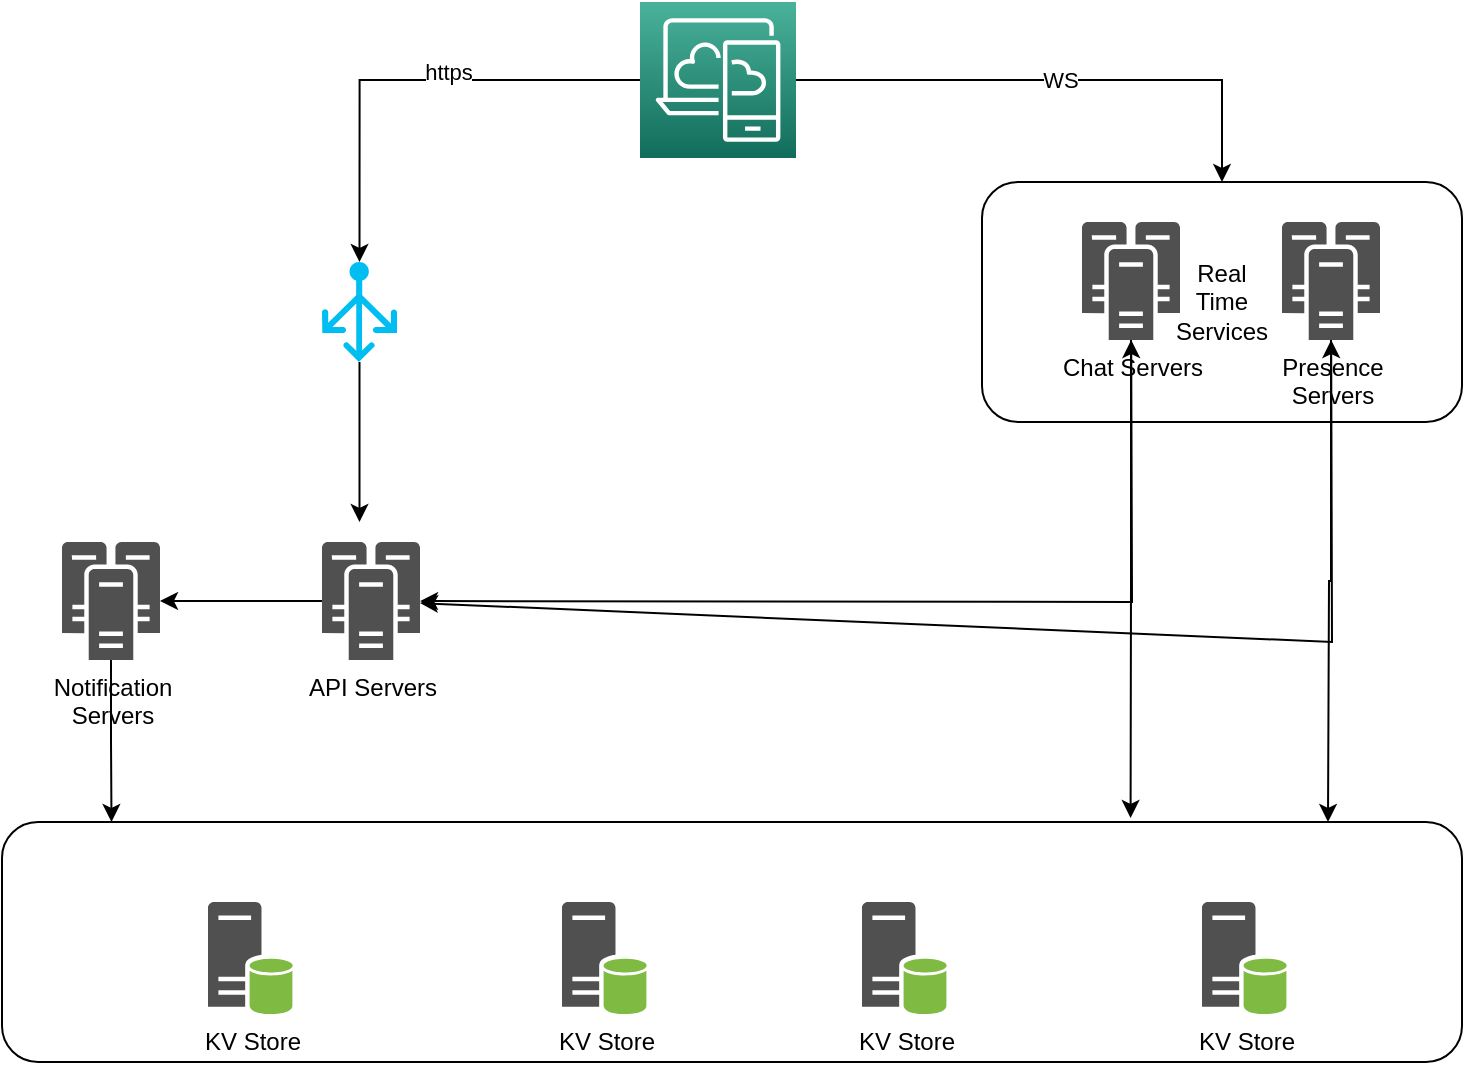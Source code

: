 <mxfile version="16.4.5" type="device"><diagram id="WI9T0HZ2pTsCkuznbFz-" name="Page-1"><mxGraphModel dx="946" dy="555" grid="1" gridSize="10" guides="1" tooltips="1" connect="1" arrows="1" fold="1" page="1" pageScale="1" pageWidth="1169" pageHeight="827" math="0" shadow="0"><root><mxCell id="0"/><mxCell id="1" parent="0"/><mxCell id="Z0kBp1m-4rqHfPg-bWfi-22" value="Real&lt;br&gt;Time&lt;br&gt;Services" style="rounded=1;whiteSpace=wrap;html=1;" vertex="1" parent="1"><mxGeometry x="680" y="160" width="240" height="120" as="geometry"/></mxCell><mxCell id="Z0kBp1m-4rqHfPg-bWfi-20" value="" style="rounded=1;whiteSpace=wrap;html=1;" vertex="1" parent="1"><mxGeometry x="190" y="480" width="730" height="120" as="geometry"/></mxCell><mxCell id="Z0kBp1m-4rqHfPg-bWfi-21" style="edgeStyle=orthogonalEdgeStyle;rounded=0;orthogonalLoop=1;jettySize=auto;html=1;entryX=0.5;entryY=0;entryDx=0;entryDy=0;entryPerimeter=0;" edge="1" parent="1" source="Z0kBp1m-4rqHfPg-bWfi-1" target="Z0kBp1m-4rqHfPg-bWfi-2"><mxGeometry relative="1" as="geometry"/></mxCell><mxCell id="Z0kBp1m-4rqHfPg-bWfi-23" value="https" style="edgeLabel;html=1;align=center;verticalAlign=middle;resizable=0;points=[];" vertex="1" connectable="0" parent="Z0kBp1m-4rqHfPg-bWfi-21"><mxGeometry x="-0.17" y="-4" relative="1" as="geometry"><mxPoint as="offset"/></mxGeometry></mxCell><mxCell id="Z0kBp1m-4rqHfPg-bWfi-24" value="WS" style="edgeStyle=orthogonalEdgeStyle;rounded=0;orthogonalLoop=1;jettySize=auto;html=1;entryX=0.5;entryY=0;entryDx=0;entryDy=0;" edge="1" parent="1" source="Z0kBp1m-4rqHfPg-bWfi-1" target="Z0kBp1m-4rqHfPg-bWfi-22"><mxGeometry relative="1" as="geometry"/></mxCell><mxCell id="Z0kBp1m-4rqHfPg-bWfi-1" value="" style="sketch=0;points=[[0,0,0],[0.25,0,0],[0.5,0,0],[0.75,0,0],[1,0,0],[0,1,0],[0.25,1,0],[0.5,1,0],[0.75,1,0],[1,1,0],[0,0.25,0],[0,0.5,0],[0,0.75,0],[1,0.25,0],[1,0.5,0],[1,0.75,0]];outlineConnect=0;fontColor=#232F3E;gradientColor=#4AB29A;gradientDirection=north;fillColor=#116D5B;strokeColor=#ffffff;dashed=0;verticalLabelPosition=bottom;verticalAlign=top;align=center;html=1;fontSize=12;fontStyle=0;aspect=fixed;shape=mxgraph.aws4.resourceIcon;resIcon=mxgraph.aws4.desktop_and_app_streaming;" vertex="1" parent="1"><mxGeometry x="509" y="70" width="78" height="78" as="geometry"/></mxCell><mxCell id="Z0kBp1m-4rqHfPg-bWfi-25" style="edgeStyle=orthogonalEdgeStyle;rounded=0;orthogonalLoop=1;jettySize=auto;html=1;" edge="1" parent="1" source="Z0kBp1m-4rqHfPg-bWfi-2"><mxGeometry relative="1" as="geometry"><mxPoint x="368.75" y="330" as="targetPoint"/></mxGeometry></mxCell><mxCell id="Z0kBp1m-4rqHfPg-bWfi-2" value="" style="verticalLabelPosition=bottom;html=1;verticalAlign=top;align=center;strokeColor=none;fillColor=#00BEF2;shape=mxgraph.azure.load_balancer_generic;pointerEvents=1;" vertex="1" parent="1"><mxGeometry x="350" y="200" width="37.5" height="50" as="geometry"/></mxCell><mxCell id="Z0kBp1m-4rqHfPg-bWfi-26" style="edgeStyle=orthogonalEdgeStyle;rounded=0;orthogonalLoop=1;jettySize=auto;html=1;" edge="1" parent="1" source="Z0kBp1m-4rqHfPg-bWfi-3" target="Z0kBp1m-4rqHfPg-bWfi-4"><mxGeometry relative="1" as="geometry"/></mxCell><mxCell id="Z0kBp1m-4rqHfPg-bWfi-3" value="API Servers" style="sketch=0;pointerEvents=1;shadow=0;dashed=0;html=1;strokeColor=none;fillColor=#505050;labelPosition=center;verticalLabelPosition=bottom;verticalAlign=top;outlineConnect=0;align=center;shape=mxgraph.office.servers.cluster_server;" vertex="1" parent="1"><mxGeometry x="350" y="340" width="49" height="59" as="geometry"/></mxCell><mxCell id="Z0kBp1m-4rqHfPg-bWfi-27" style="edgeStyle=orthogonalEdgeStyle;rounded=0;orthogonalLoop=1;jettySize=auto;html=1;entryX=0.075;entryY=0;entryDx=0;entryDy=0;entryPerimeter=0;" edge="1" parent="1" source="Z0kBp1m-4rqHfPg-bWfi-4" target="Z0kBp1m-4rqHfPg-bWfi-20"><mxGeometry relative="1" as="geometry"/></mxCell><mxCell id="Z0kBp1m-4rqHfPg-bWfi-4" value="Notification&lt;br&gt;Servers" style="sketch=0;pointerEvents=1;shadow=0;dashed=0;html=1;strokeColor=none;fillColor=#505050;labelPosition=center;verticalLabelPosition=bottom;verticalAlign=top;outlineConnect=0;align=center;shape=mxgraph.office.servers.cluster_server;" vertex="1" parent="1"><mxGeometry x="220" y="340" width="49" height="59" as="geometry"/></mxCell><mxCell id="Z0kBp1m-4rqHfPg-bWfi-18" style="edgeStyle=orthogonalEdgeStyle;rounded=0;orthogonalLoop=1;jettySize=auto;html=1;entryX=0.773;entryY=-0.017;entryDx=0;entryDy=0;entryPerimeter=0;" edge="1" parent="1" source="Z0kBp1m-4rqHfPg-bWfi-5" target="Z0kBp1m-4rqHfPg-bWfi-20"><mxGeometry relative="1" as="geometry"><mxPoint x="754.5" y="440" as="targetPoint"/></mxGeometry></mxCell><mxCell id="Z0kBp1m-4rqHfPg-bWfi-5" value="Chat Servers" style="sketch=0;pointerEvents=1;shadow=0;dashed=0;html=1;strokeColor=none;fillColor=#505050;labelPosition=center;verticalLabelPosition=bottom;verticalAlign=top;outlineConnect=0;align=center;shape=mxgraph.office.servers.cluster_server;" vertex="1" parent="1"><mxGeometry x="730" y="180" width="49" height="59" as="geometry"/></mxCell><mxCell id="Z0kBp1m-4rqHfPg-bWfi-19" style="edgeStyle=orthogonalEdgeStyle;rounded=0;orthogonalLoop=1;jettySize=auto;html=1;" edge="1" parent="1" source="Z0kBp1m-4rqHfPg-bWfi-6"><mxGeometry relative="1" as="geometry"><mxPoint x="853" y="480" as="targetPoint"/></mxGeometry></mxCell><mxCell id="Z0kBp1m-4rqHfPg-bWfi-6" value="Presence&lt;br&gt;Servers" style="sketch=0;pointerEvents=1;shadow=0;dashed=0;html=1;strokeColor=none;fillColor=#505050;labelPosition=center;verticalLabelPosition=bottom;verticalAlign=top;outlineConnect=0;align=center;shape=mxgraph.office.servers.cluster_server;" vertex="1" parent="1"><mxGeometry x="830" y="180" width="49" height="59" as="geometry"/></mxCell><mxCell id="Z0kBp1m-4rqHfPg-bWfi-8" value="KV Store" style="sketch=0;pointerEvents=1;shadow=0;dashed=0;html=1;strokeColor=none;fillColor=#505050;labelPosition=center;verticalLabelPosition=bottom;verticalAlign=top;outlineConnect=0;align=center;shape=mxgraph.office.servers.database_server_green;" vertex="1" parent="1"><mxGeometry x="293" y="520" width="43" height="56" as="geometry"/></mxCell><mxCell id="Z0kBp1m-4rqHfPg-bWfi-9" value="KV Store" style="sketch=0;pointerEvents=1;shadow=0;dashed=0;html=1;strokeColor=none;fillColor=#505050;labelPosition=center;verticalLabelPosition=bottom;verticalAlign=top;outlineConnect=0;align=center;shape=mxgraph.office.servers.database_server_green;" vertex="1" parent="1"><mxGeometry x="470" y="520" width="43" height="56" as="geometry"/></mxCell><mxCell id="Z0kBp1m-4rqHfPg-bWfi-10" value="KV Store" style="sketch=0;pointerEvents=1;shadow=0;dashed=0;html=1;strokeColor=none;fillColor=#505050;labelPosition=center;verticalLabelPosition=bottom;verticalAlign=top;outlineConnect=0;align=center;shape=mxgraph.office.servers.database_server_green;" vertex="1" parent="1"><mxGeometry x="620" y="520" width="43" height="56" as="geometry"/></mxCell><mxCell id="Z0kBp1m-4rqHfPg-bWfi-11" value="KV Store" style="sketch=0;pointerEvents=1;shadow=0;dashed=0;html=1;strokeColor=none;fillColor=#505050;labelPosition=center;verticalLabelPosition=bottom;verticalAlign=top;outlineConnect=0;align=center;shape=mxgraph.office.servers.database_server_green;" vertex="1" parent="1"><mxGeometry x="790" y="520" width="43" height="56" as="geometry"/></mxCell><mxCell id="Z0kBp1m-4rqHfPg-bWfi-14" value="" style="endArrow=classic;startArrow=classic;html=1;rounded=0;" edge="1" parent="1" source="Z0kBp1m-4rqHfPg-bWfi-3" target="Z0kBp1m-4rqHfPg-bWfi-5"><mxGeometry width="50" height="50" relative="1" as="geometry"><mxPoint x="590" y="380" as="sourcePoint"/><mxPoint x="640" y="330" as="targetPoint"/><Array as="points"><mxPoint x="755" y="370"/></Array></mxGeometry></mxCell><mxCell id="Z0kBp1m-4rqHfPg-bWfi-15" value="" style="endArrow=classic;startArrow=classic;html=1;rounded=0;" edge="1" parent="1" source="Z0kBp1m-4rqHfPg-bWfi-3" target="Z0kBp1m-4rqHfPg-bWfi-6"><mxGeometry width="50" height="50" relative="1" as="geometry"><mxPoint x="400" y="370" as="sourcePoint"/><mxPoint x="890" y="250" as="targetPoint"/><Array as="points"><mxPoint x="855" y="390"/></Array></mxGeometry></mxCell></root></mxGraphModel></diagram></mxfile>